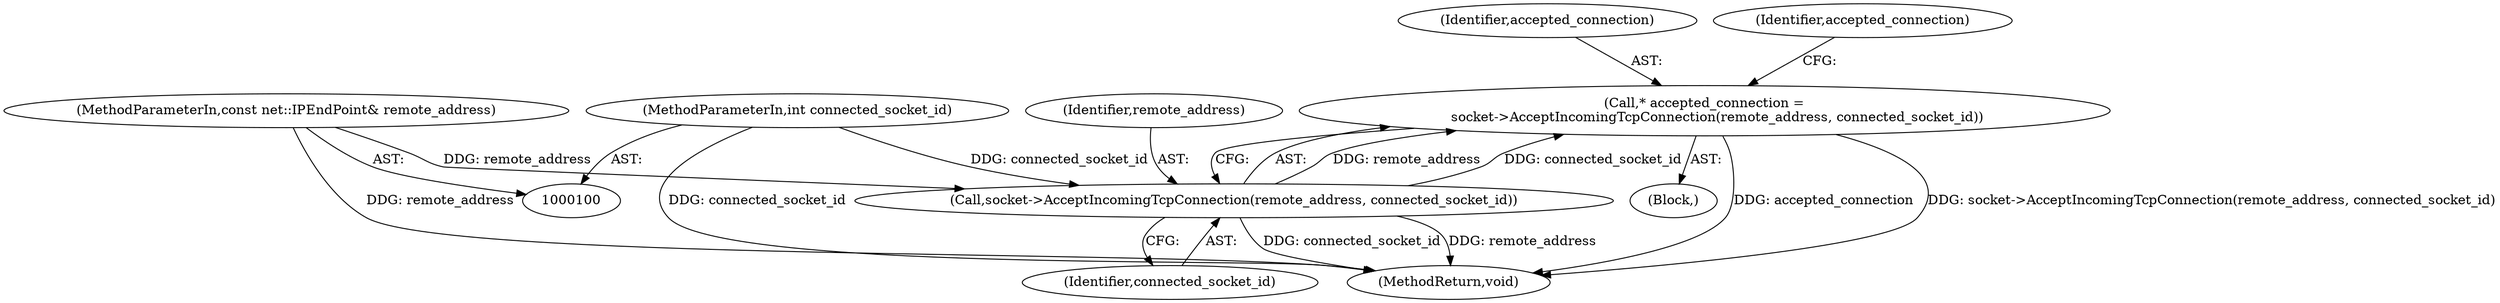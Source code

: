 digraph "0_Chrome_87c724d81f0210494211cd36814c4cb2cf4c4bd1_1@API" {
"1000122" [label="(Call,* accepted_connection =\n      socket->AcceptIncomingTcpConnection(remote_address, connected_socket_id))"];
"1000124" [label="(Call,socket->AcceptIncomingTcpConnection(remote_address, connected_socket_id))"];
"1000103" [label="(MethodParameterIn,const net::IPEndPoint& remote_address)"];
"1000104" [label="(MethodParameterIn,int connected_socket_id)"];
"1000105" [label="(Block,)"];
"1000123" [label="(Identifier,accepted_connection)"];
"1000130" [label="(MethodReturn,void)"];
"1000125" [label="(Identifier,remote_address)"];
"1000122" [label="(Call,* accepted_connection =\n      socket->AcceptIncomingTcpConnection(remote_address, connected_socket_id))"];
"1000128" [label="(Identifier,accepted_connection)"];
"1000124" [label="(Call,socket->AcceptIncomingTcpConnection(remote_address, connected_socket_id))"];
"1000104" [label="(MethodParameterIn,int connected_socket_id)"];
"1000103" [label="(MethodParameterIn,const net::IPEndPoint& remote_address)"];
"1000126" [label="(Identifier,connected_socket_id)"];
"1000122" -> "1000105"  [label="AST: "];
"1000122" -> "1000124"  [label="CFG: "];
"1000123" -> "1000122"  [label="AST: "];
"1000124" -> "1000122"  [label="AST: "];
"1000128" -> "1000122"  [label="CFG: "];
"1000122" -> "1000130"  [label="DDG: accepted_connection"];
"1000122" -> "1000130"  [label="DDG: socket->AcceptIncomingTcpConnection(remote_address, connected_socket_id)"];
"1000124" -> "1000122"  [label="DDG: remote_address"];
"1000124" -> "1000122"  [label="DDG: connected_socket_id"];
"1000124" -> "1000126"  [label="CFG: "];
"1000125" -> "1000124"  [label="AST: "];
"1000126" -> "1000124"  [label="AST: "];
"1000124" -> "1000130"  [label="DDG: connected_socket_id"];
"1000124" -> "1000130"  [label="DDG: remote_address"];
"1000103" -> "1000124"  [label="DDG: remote_address"];
"1000104" -> "1000124"  [label="DDG: connected_socket_id"];
"1000103" -> "1000100"  [label="AST: "];
"1000103" -> "1000130"  [label="DDG: remote_address"];
"1000104" -> "1000100"  [label="AST: "];
"1000104" -> "1000130"  [label="DDG: connected_socket_id"];
}
